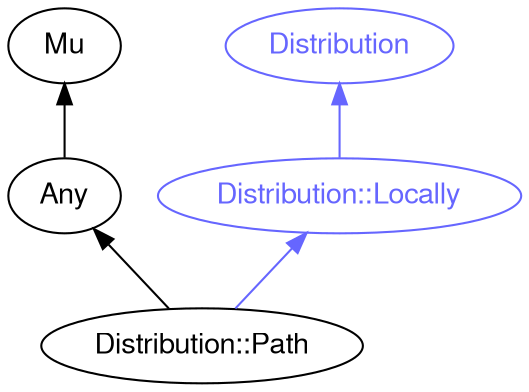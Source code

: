 digraph "perl6-type-graph" {
    rankdir=BT;
    splines=polyline;
    overlap=false; 
    graph [truecolor=true bgcolor="#FFFFFF"];
    // Types
    "Distribution::Path" [color="#000000", fontcolor="#000000", href="/type/Distribution::Path", fontname="FreeSans"];
    "Mu" [color="#000000", fontcolor="#000000", href="/type/Mu", fontname="FreeSans"];
    "Any" [color="#000000", fontcolor="#000000", href="/type/Any", fontname="FreeSans"];
    "Distribution" [color="#6666FF", fontcolor="#6666FF", href="/type/Distribution", fontname="FreeSans"];
    "Distribution::Locally" [color="#6666FF", fontcolor="#6666FF", href="/type/Distribution::Locally", fontname="FreeSans"];

    // Superclasses
    "Distribution::Path" -> "Any" [color="#000000"];
    "Any" -> "Mu" [color="#000000"];

    // Roles
    "Distribution::Path" -> "Distribution::Locally" [color="#6666FF"];
    "Distribution::Locally" -> "Distribution" [color="#6666FF"];
}

